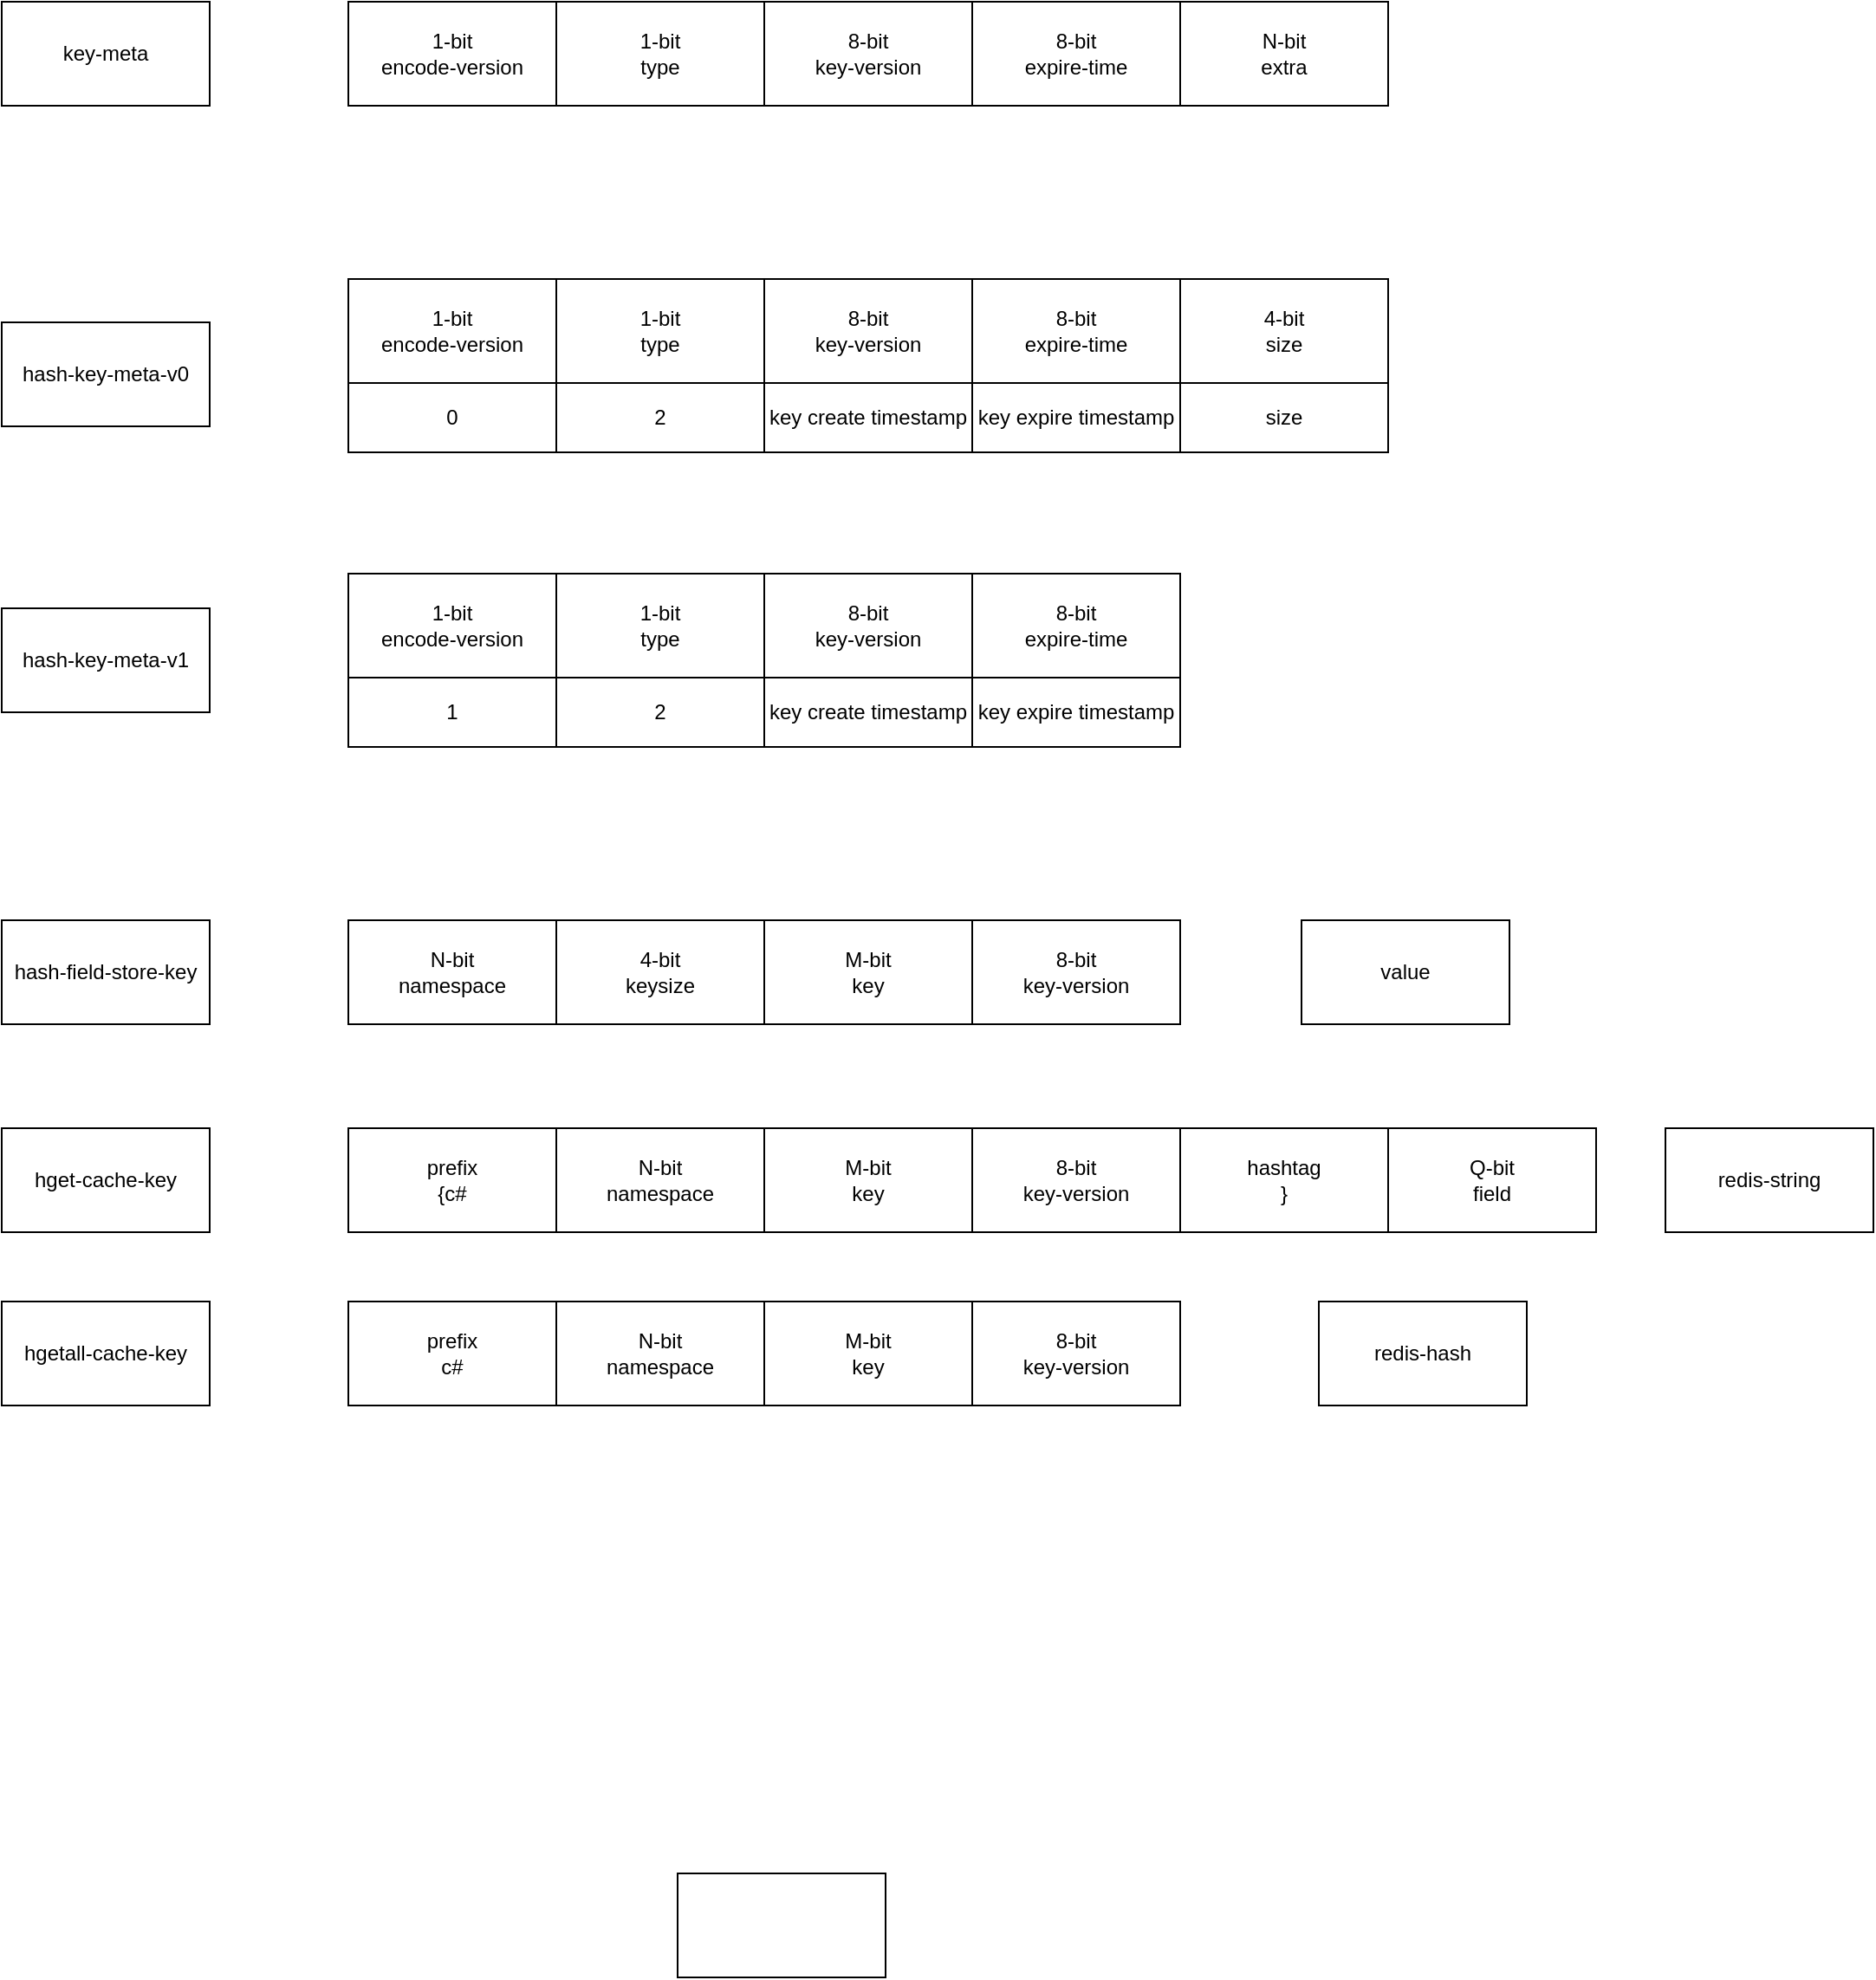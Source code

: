 <mxfile version="15.7.3" type="device"><diagram id="Fe9DVVL1Vi1YRbRQS5DW" name="第 1 页"><mxGraphModel dx="2253" dy="782" grid="1" gridSize="10" guides="1" tooltips="1" connect="1" arrows="1" fold="1" page="1" pageScale="1" pageWidth="827" pageHeight="1169" math="0" shadow="0"><root><mxCell id="0"/><mxCell id="1" parent="0"/><mxCell id="kIrrWOU_OIzvMKw3TIGk-1" value="1-bit&lt;br&gt;encode-version" style="rounded=0;whiteSpace=wrap;html=1;" vertex="1" parent="1"><mxGeometry x="140" y="340" width="120" height="60" as="geometry"/></mxCell><mxCell id="kIrrWOU_OIzvMKw3TIGk-2" value="1-bit&lt;br&gt;type" style="rounded=0;whiteSpace=wrap;html=1;" vertex="1" parent="1"><mxGeometry x="260" y="340" width="120" height="60" as="geometry"/></mxCell><mxCell id="kIrrWOU_OIzvMKw3TIGk-3" value="8-bit&lt;br&gt;key-version" style="rounded=0;whiteSpace=wrap;html=1;" vertex="1" parent="1"><mxGeometry x="380" y="340" width="120" height="60" as="geometry"/></mxCell><mxCell id="kIrrWOU_OIzvMKw3TIGk-4" value="8-bit&lt;br&gt;expire-time" style="rounded=0;whiteSpace=wrap;html=1;" vertex="1" parent="1"><mxGeometry x="500" y="340" width="120" height="60" as="geometry"/></mxCell><mxCell id="kIrrWOU_OIzvMKw3TIGk-5" value="N-bit&lt;br&gt;extra" style="rounded=0;whiteSpace=wrap;html=1;" vertex="1" parent="1"><mxGeometry x="620" y="340" width="120" height="60" as="geometry"/></mxCell><mxCell id="kIrrWOU_OIzvMKw3TIGk-6" value="key-meta" style="rounded=0;whiteSpace=wrap;html=1;" vertex="1" parent="1"><mxGeometry x="-60" y="340" width="120" height="60" as="geometry"/></mxCell><mxCell id="kIrrWOU_OIzvMKw3TIGk-7" value="hash-key-meta-v0" style="rounded=0;whiteSpace=wrap;html=1;" vertex="1" parent="1"><mxGeometry x="-60" y="525" width="120" height="60" as="geometry"/></mxCell><mxCell id="kIrrWOU_OIzvMKw3TIGk-8" value="hash-key-meta-v1" style="rounded=0;whiteSpace=wrap;html=1;" vertex="1" parent="1"><mxGeometry x="-60" y="690" width="120" height="60" as="geometry"/></mxCell><mxCell id="kIrrWOU_OIzvMKw3TIGk-9" value="1-bit&lt;br&gt;encode-version" style="rounded=0;whiteSpace=wrap;html=1;" vertex="1" parent="1"><mxGeometry x="140" y="500" width="120" height="60" as="geometry"/></mxCell><mxCell id="kIrrWOU_OIzvMKw3TIGk-10" value="1-bit&lt;br&gt;type" style="rounded=0;whiteSpace=wrap;html=1;" vertex="1" parent="1"><mxGeometry x="260" y="500" width="120" height="60" as="geometry"/></mxCell><mxCell id="kIrrWOU_OIzvMKw3TIGk-11" value="8-bit&lt;br&gt;key-version" style="rounded=0;whiteSpace=wrap;html=1;" vertex="1" parent="1"><mxGeometry x="380" y="500" width="120" height="60" as="geometry"/></mxCell><mxCell id="kIrrWOU_OIzvMKw3TIGk-12" value="8-bit&lt;br&gt;expire-time&lt;br&gt;" style="rounded=0;whiteSpace=wrap;html=1;" vertex="1" parent="1"><mxGeometry x="500" y="500" width="120" height="60" as="geometry"/></mxCell><mxCell id="kIrrWOU_OIzvMKw3TIGk-13" value="4-bit&lt;br&gt;size" style="rounded=0;whiteSpace=wrap;html=1;" vertex="1" parent="1"><mxGeometry x="620" y="500" width="120" height="60" as="geometry"/></mxCell><mxCell id="kIrrWOU_OIzvMKw3TIGk-14" value="0" style="rounded=0;whiteSpace=wrap;html=1;" vertex="1" parent="1"><mxGeometry x="140" y="560" width="120" height="40" as="geometry"/></mxCell><mxCell id="kIrrWOU_OIzvMKw3TIGk-15" value="2" style="rounded=0;whiteSpace=wrap;html=1;" vertex="1" parent="1"><mxGeometry x="260" y="560" width="120" height="40" as="geometry"/></mxCell><mxCell id="kIrrWOU_OIzvMKw3TIGk-16" value="key create timestamp" style="rounded=0;whiteSpace=wrap;html=1;" vertex="1" parent="1"><mxGeometry x="380" y="560" width="120" height="40" as="geometry"/></mxCell><mxCell id="kIrrWOU_OIzvMKw3TIGk-17" value="key expire timestamp" style="rounded=0;whiteSpace=wrap;html=1;" vertex="1" parent="1"><mxGeometry x="500" y="560" width="120" height="40" as="geometry"/></mxCell><mxCell id="kIrrWOU_OIzvMKw3TIGk-18" value="size" style="rounded=0;whiteSpace=wrap;html=1;" vertex="1" parent="1"><mxGeometry x="620" y="560" width="120" height="40" as="geometry"/></mxCell><mxCell id="kIrrWOU_OIzvMKw3TIGk-19" value="1-bit&lt;br&gt;encode-version" style="rounded=0;whiteSpace=wrap;html=1;" vertex="1" parent="1"><mxGeometry x="140" y="670" width="120" height="60" as="geometry"/></mxCell><mxCell id="kIrrWOU_OIzvMKw3TIGk-20" value="1-bit&lt;br&gt;type" style="rounded=0;whiteSpace=wrap;html=1;" vertex="1" parent="1"><mxGeometry x="260" y="670" width="120" height="60" as="geometry"/></mxCell><mxCell id="kIrrWOU_OIzvMKw3TIGk-21" value="8-bit&lt;br&gt;key-version" style="rounded=0;whiteSpace=wrap;html=1;" vertex="1" parent="1"><mxGeometry x="380" y="670" width="120" height="60" as="geometry"/></mxCell><mxCell id="kIrrWOU_OIzvMKw3TIGk-22" value="8-bit&lt;br&gt;expire-time&lt;br&gt;" style="rounded=0;whiteSpace=wrap;html=1;" vertex="1" parent="1"><mxGeometry x="500" y="670" width="120" height="60" as="geometry"/></mxCell><mxCell id="kIrrWOU_OIzvMKw3TIGk-24" value="1" style="rounded=0;whiteSpace=wrap;html=1;" vertex="1" parent="1"><mxGeometry x="140" y="730" width="120" height="40" as="geometry"/></mxCell><mxCell id="kIrrWOU_OIzvMKw3TIGk-25" value="2" style="rounded=0;whiteSpace=wrap;html=1;" vertex="1" parent="1"><mxGeometry x="260" y="730" width="120" height="40" as="geometry"/></mxCell><mxCell id="kIrrWOU_OIzvMKw3TIGk-26" value="key create timestamp" style="rounded=0;whiteSpace=wrap;html=1;" vertex="1" parent="1"><mxGeometry x="380" y="730" width="120" height="40" as="geometry"/></mxCell><mxCell id="kIrrWOU_OIzvMKw3TIGk-27" value="key expire timestamp" style="rounded=0;whiteSpace=wrap;html=1;" vertex="1" parent="1"><mxGeometry x="500" y="730" width="120" height="40" as="geometry"/></mxCell><mxCell id="kIrrWOU_OIzvMKw3TIGk-29" value="hash-field-store-key" style="rounded=0;whiteSpace=wrap;html=1;" vertex="1" parent="1"><mxGeometry x="-60" y="870" width="120" height="60" as="geometry"/></mxCell><mxCell id="kIrrWOU_OIzvMKw3TIGk-31" value="N-bit&lt;br&gt;namespace" style="rounded=0;whiteSpace=wrap;html=1;" vertex="1" parent="1"><mxGeometry x="140" y="870" width="120" height="60" as="geometry"/></mxCell><mxCell id="kIrrWOU_OIzvMKw3TIGk-33" value="4-bit&lt;br&gt;keysize" style="rounded=0;whiteSpace=wrap;html=1;" vertex="1" parent="1"><mxGeometry x="260" y="870" width="120" height="60" as="geometry"/></mxCell><mxCell id="kIrrWOU_OIzvMKw3TIGk-34" value="M-bit&lt;br&gt;key" style="rounded=0;whiteSpace=wrap;html=1;" vertex="1" parent="1"><mxGeometry x="380" y="870" width="120" height="60" as="geometry"/></mxCell><mxCell id="kIrrWOU_OIzvMKw3TIGk-35" value="8-bit&lt;br&gt;key-version" style="rounded=0;whiteSpace=wrap;html=1;" vertex="1" parent="1"><mxGeometry x="500" y="870" width="120" height="60" as="geometry"/></mxCell><mxCell id="kIrrWOU_OIzvMKw3TIGk-36" value="value" style="rounded=0;whiteSpace=wrap;html=1;" vertex="1" parent="1"><mxGeometry x="690" y="870" width="120" height="60" as="geometry"/></mxCell><mxCell id="kIrrWOU_OIzvMKw3TIGk-37" value="hget-cache-key" style="rounded=0;whiteSpace=wrap;html=1;" vertex="1" parent="1"><mxGeometry x="-60" y="990" width="120" height="60" as="geometry"/></mxCell><mxCell id="kIrrWOU_OIzvMKw3TIGk-39" value="hgetall-cache-key" style="rounded=0;whiteSpace=wrap;html=1;" vertex="1" parent="1"><mxGeometry x="-60" y="1090" width="120" height="60" as="geometry"/></mxCell><mxCell id="kIrrWOU_OIzvMKw3TIGk-40" value="prefix&lt;br&gt;{c#" style="rounded=0;whiteSpace=wrap;html=1;" vertex="1" parent="1"><mxGeometry x="140" y="990" width="120" height="60" as="geometry"/></mxCell><mxCell id="kIrrWOU_OIzvMKw3TIGk-41" value="N-bit&lt;br&gt;namespace" style="rounded=0;whiteSpace=wrap;html=1;" vertex="1" parent="1"><mxGeometry x="260" y="990" width="120" height="60" as="geometry"/></mxCell><mxCell id="kIrrWOU_OIzvMKw3TIGk-43" value="M-bit&lt;br&gt;key" style="rounded=0;whiteSpace=wrap;html=1;" vertex="1" parent="1"><mxGeometry x="380" y="990" width="120" height="60" as="geometry"/></mxCell><mxCell id="kIrrWOU_OIzvMKw3TIGk-44" value="8-bit&lt;br&gt;key-version" style="rounded=0;whiteSpace=wrap;html=1;" vertex="1" parent="1"><mxGeometry x="500" y="990" width="120" height="60" as="geometry"/></mxCell><mxCell id="kIrrWOU_OIzvMKw3TIGk-45" value="redis-string" style="rounded=0;whiteSpace=wrap;html=1;" vertex="1" parent="1"><mxGeometry x="900" y="990" width="120" height="60" as="geometry"/></mxCell><mxCell id="kIrrWOU_OIzvMKw3TIGk-46" value="hashtag&lt;br&gt;}" style="rounded=0;whiteSpace=wrap;html=1;" vertex="1" parent="1"><mxGeometry x="620" y="990" width="120" height="60" as="geometry"/></mxCell><mxCell id="kIrrWOU_OIzvMKw3TIGk-47" value="prefix&lt;br&gt;c#" style="rounded=0;whiteSpace=wrap;html=1;" vertex="1" parent="1"><mxGeometry x="140" y="1090" width="120" height="60" as="geometry"/></mxCell><mxCell id="kIrrWOU_OIzvMKw3TIGk-48" value="N-bit&lt;br&gt;namespace" style="rounded=0;whiteSpace=wrap;html=1;" vertex="1" parent="1"><mxGeometry x="260" y="1090" width="120" height="60" as="geometry"/></mxCell><mxCell id="kIrrWOU_OIzvMKw3TIGk-49" value="M-bit&lt;br&gt;key" style="rounded=0;whiteSpace=wrap;html=1;" vertex="1" parent="1"><mxGeometry x="380" y="1090" width="120" height="60" as="geometry"/></mxCell><mxCell id="kIrrWOU_OIzvMKw3TIGk-50" value="8-bit&lt;br&gt;key-version" style="rounded=0;whiteSpace=wrap;html=1;" vertex="1" parent="1"><mxGeometry x="500" y="1090" width="120" height="60" as="geometry"/></mxCell><mxCell id="kIrrWOU_OIzvMKw3TIGk-52" value="redis-hash" style="rounded=0;whiteSpace=wrap;html=1;" vertex="1" parent="1"><mxGeometry x="700" y="1090" width="120" height="60" as="geometry"/></mxCell><mxCell id="kIrrWOU_OIzvMKw3TIGk-54" value="" style="rounded=0;whiteSpace=wrap;html=1;" vertex="1" parent="1"><mxGeometry x="330" y="1420" width="120" height="60" as="geometry"/></mxCell><mxCell id="kIrrWOU_OIzvMKw3TIGk-55" value="Q-bit&lt;br&gt;field" style="rounded=0;whiteSpace=wrap;html=1;" vertex="1" parent="1"><mxGeometry x="740" y="990" width="120" height="60" as="geometry"/></mxCell></root></mxGraphModel></diagram></mxfile>